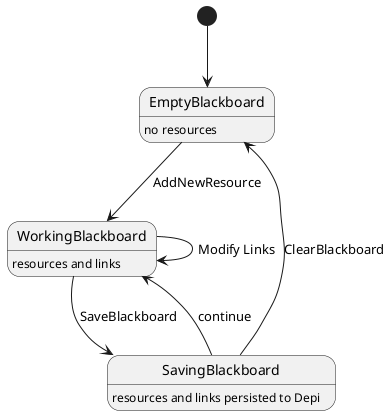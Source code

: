 @startuml
hide empty description
[*] --> EmptyBlackboard
EmptyBlackboard : no resources
EmptyBlackboard --> WorkingBlackboard : AddNewResource

WorkingBlackboard : resources and links
WorkingBlackboard --> SavingBlackboard : SaveBlackboard
WorkingBlackboard --> WorkingBlackboard : Modify Links

SavingBlackboard : resources and links persisted to Depi
SavingBlackboard --> WorkingBlackboard : continue
SavingBlackboard --> EmptyBlackboard : ClearBlackboard
@enduml

